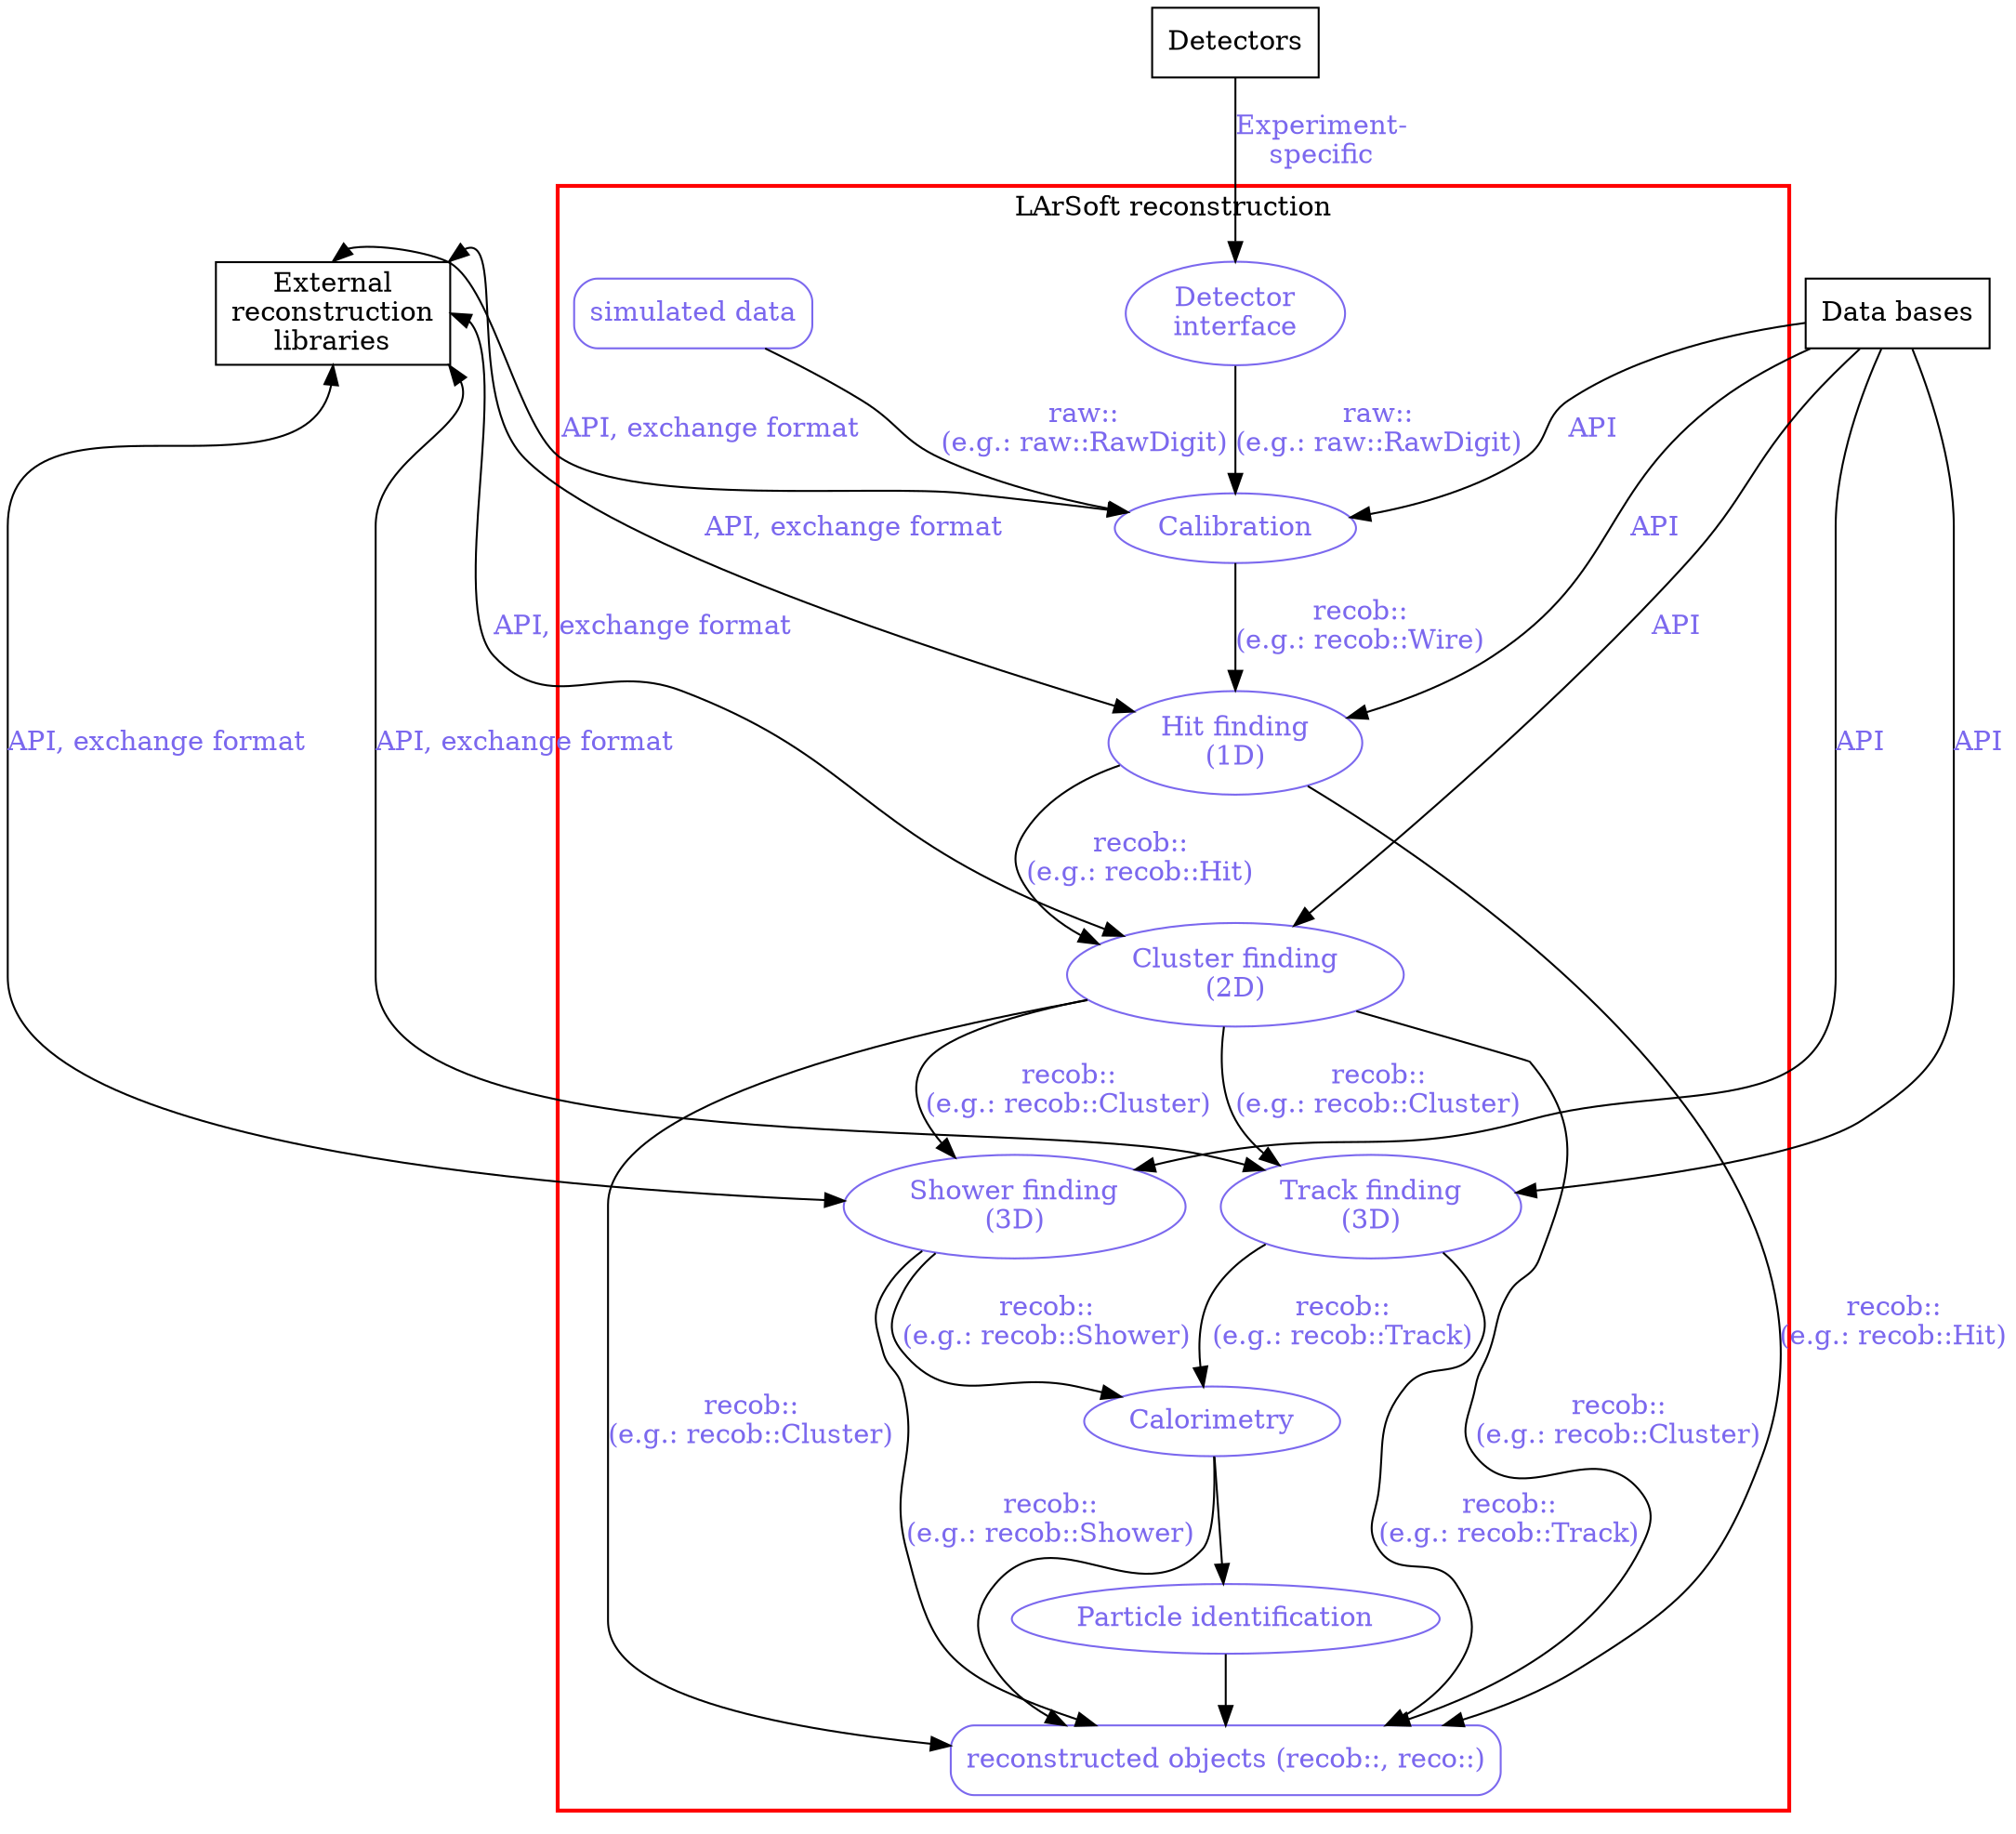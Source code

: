/*
 * LArSoft reconstruction architecture graph
 * 
 * File:     LArSoftReconstructionGraph.dot
 * Date:     November 12, 2015
 * Author:   Gianluca Petrillo (petrillo@fnal.gov)
 * Revision: 1.0
 * 
 */

digraph "LArSoft Reconstruction" {
	graph [ dpi = 600 ];
	
	edge [fontcolor=mediumslateblue]
	
	
	subgraph cluster_LArSoftReconstruction {
		label="LArSoft reconstruction"
		penwidth=2.0
		color=red
		
		node [shape=box style="rounded" color=mediumslateblue fontcolor=mediumslateblue]
		"simulation products" [label="simulated data"]
		"reconstruction products" [label="reconstructed objects (recob::, reco::)"]
		
		subgraph cluster_main_chain {
			label=""
			penwidth=0
			color=transparent
			node [shape=ellipse]
			"Detector I/F" [label="Detector\ninterface"]
			"Calibration" [label="Calibration"]
			"Hit finding" [label="Hit finding\n(1D)"]
			"Cluster finding" [label="Cluster finding\n(2D)"]
			"Track finding" [label="Track finding\n(3D)"]
			"Shower finding" [label="Shower finding\n(3D)"]
			"Calorimetry" [label="Calorimetry"]
			"Particle ID" [label="Particle identification"]
			
			"Detector I/F" -> "Calibration" [label="raw::\n(e.g.: raw::RawDigit)"]
			
			"Calibration" -> "Hit finding" [label="recob::\n(e.g.: recob::Wire)"]
			"Hit finding" -> "Cluster finding" [label="recob::\n(e.g.: recob::Hit)"]
			"Cluster finding" -> "Track finding" [label="recob::\n(e.g.: recob::Cluster)"]
			"Cluster finding" -> "Shower finding" [label="recob::\n(e.g.: recob::Cluster)"]
			"Track finding" -> "Calorimetry" [label="recob::\n(e.g.: recob::Track)"]
			"Shower finding" -> "Calorimetry" [label="recob::\n(e.g.: recob::Shower)"]
			"Calorimetry" -> "Particle ID"
		}
		
		"simulation products" -> "Calibration" [label="raw::\n(e.g.: raw::RawDigit)"]

		"Hit finding" -> "reconstruction products" [label="recob::\n(e.g.: recob::Hit)"]
		"Cluster finding" -> "reconstruction products" [label="recob::\n(e.g.: recob::Cluster)"]
		"Cluster finding" -> "reconstruction products" [label="recob::\n(e.g.: recob::Cluster)"]
		"Track finding" -> "reconstruction products" [label="recob::\n(e.g.: recob::Track)"]
		"Shower finding" -> "reconstruction products" [label="recob::\n(e.g.: recob::Shower)"]
		"Calorimetry" -> "reconstruction products"
		"Particle ID" -> "reconstruction products"
		
	} // subgraph
	
	
	// the following have the "external product" style
	node [shape=box]
	"Detector" [label="Detectors"]
	"External library" [label="External\nreconstruction\nlibraries"]
	
	"Detector" -> "Detector I/F" [label="Experiment-\nspecific"]
	
	"Data bases" -> "Calibration" [label="API"]
	"Data bases" -> "Hit finding" [label="API"]
	"Data bases" -> "Cluster finding" [label="API"]
	"Data bases" -> "Track finding" [label="API"]
	"Data bases" -> "Shower finding" [label="API"]
	
	"External library":n -> "Calibration" [label="API, exchange format", dir=both]
	"External library":ne -> "Hit finding" [label="API, exchange format", dir=both]
	"External library":e -> "Cluster finding" [label="API, exchange format", dir=both]
	"External library":se -> "Track finding" [label="API, exchange format", dir=both]
	"External library":s -> "Shower finding" [label="API, exchange format", dir=both]
	
} // digraph
